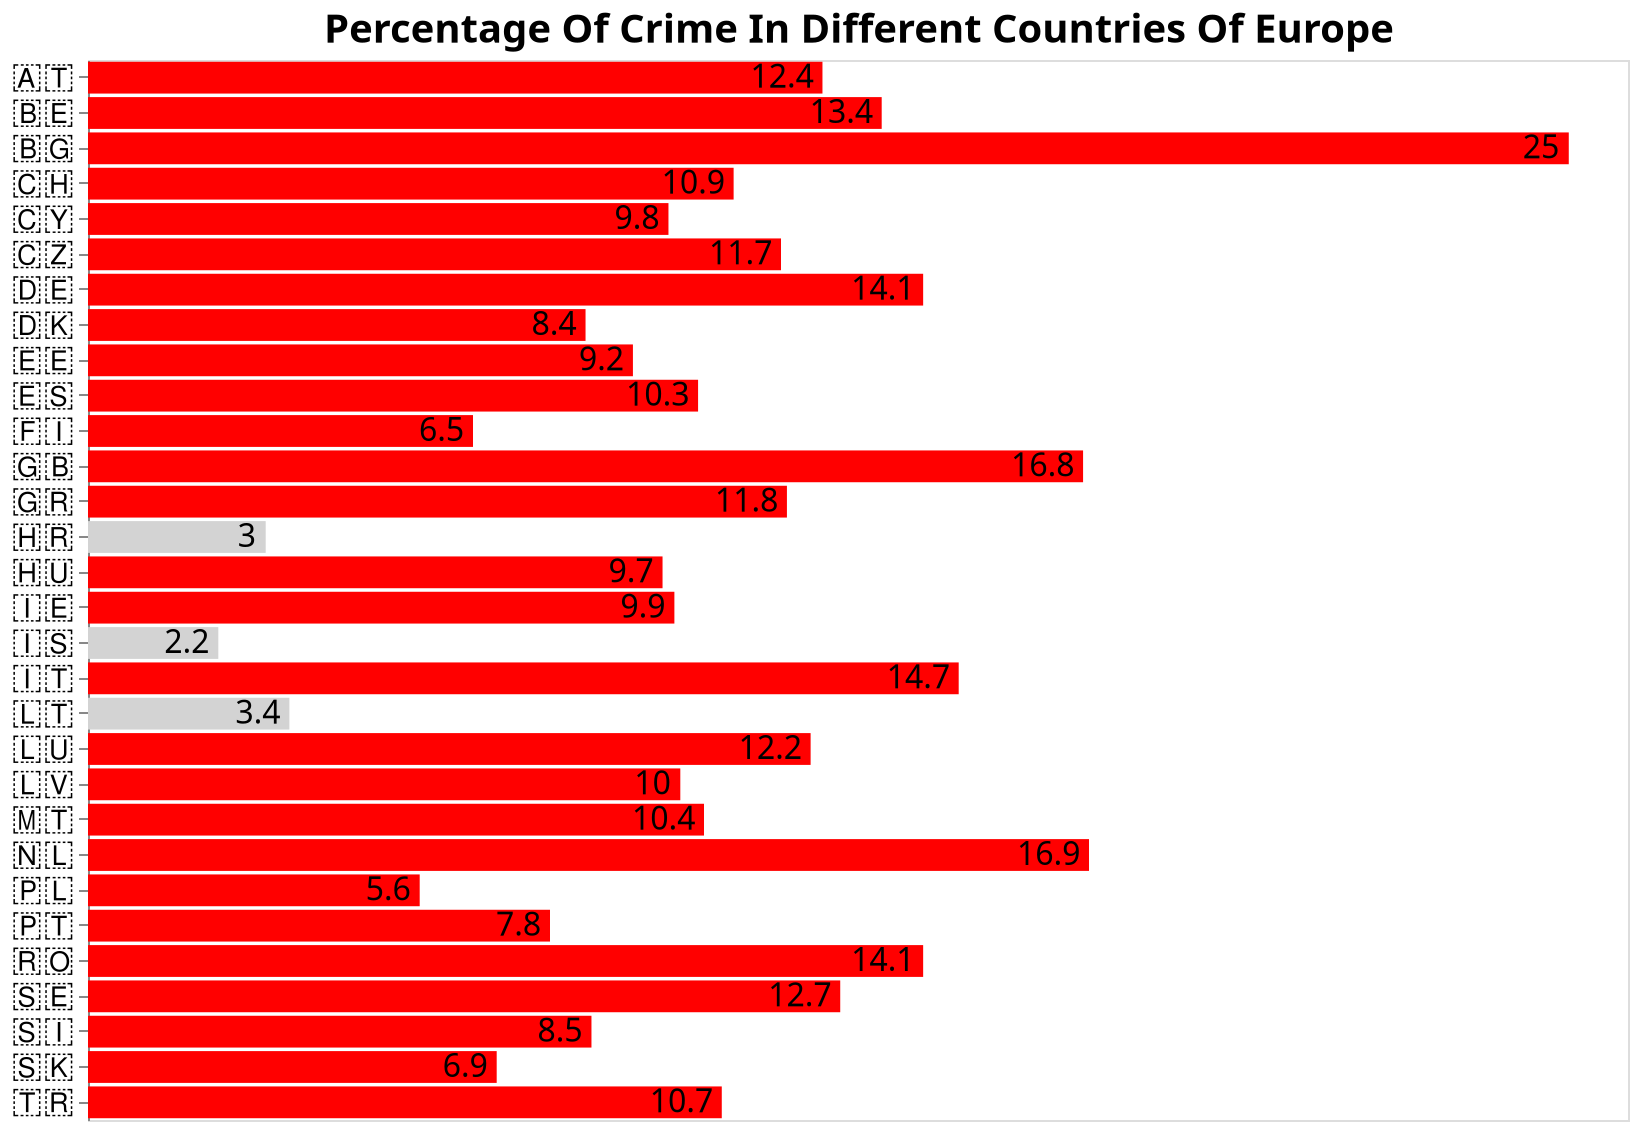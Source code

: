 {
  "$schema": "https://vega.github.io/schema/vega-lite/v4.json",
  "description": "Vega-Lite version of bar chart from https://observablehq.com/@d3/learn-d3-scales.",
  "title": {
    "text": "Percentage Of Crime In Different Countries Of Europe",
    "fontSize": 20
  },
  "width": 770,
  "height": 530,
  "background": "white",
  "data": {
    "values": [
      {"country": "🇦🇹", "PercentageofCrime": 12.4},
      {"country": "🇧🇪", "PercentageofCrime": 13.4},
      {"country": "🇧🇬", "PercentageofCrime": 25},
      {"country": "🇨🇭", "PercentageofCrime": 10.9},
      {"country": "🇨🇾", "PercentageofCrime": 9.8},
      {"country": "🇨🇿", "PercentageofCrime": 11.7},
      {"country": "🇩🇪", "PercentageofCrime": 14.1},
      {"country": "🇩🇰", "PercentageofCrime": 8.4},
      {"country": "🇪🇪", "PercentageofCrime": 9.2},
      {"country": "🇬🇷", "PercentageofCrime": 11.8},
      {"country": "🇪🇸", "PercentageofCrime": 10.3},
      {"country": "🇫🇮", "PercentageofCrime": 6.5},
      {"country": "🇭🇷", "PercentageofCrime": 3},
      {"country": "🇭🇺", "PercentageofCrime": 9.7},
      {"country": "🇮🇪", "PercentageofCrime": 9.9},
      {"country": "🇮🇸", "PercentageofCrime": 2.2},
      {"country": "🇮🇹", "PercentageofCrime": 14.7},
      {"country": "🇱🇹", "PercentageofCrime": 3.4},
      {"country": "🇱🇺", "PercentageofCrime": 12.2},
      {"country": "🇱🇻", "PercentageofCrime": 10},
      {"country": "🇲🇹", "PercentageofCrime": 10.4},
      {"country": "🇳🇱", "PercentageofCrime": 16.9},
      {"country": "🇵🇱", "PercentageofCrime": 5.6},
      {"country": "🇵🇹", "PercentageofCrime": 7.8},
      {"country": "🇷🇴", "PercentageofCrime": 14.1},
      {"country": "🇸🇪", "PercentageofCrime": 12.7},
      {"country": "🇸🇮", "PercentageofCrime": 8.5},
      {"country": "🇸🇰", "PercentageofCrime": 6.9},
      {"country": "🇹🇷", "PercentageofCrime": 10.7},
      {"country": "🇬🇧", "PercentageofCrime": 16.8}
    ]
  },
  "params": [
    {
      "name": "Country_selection",
      "bind": {
        "input": "select",
        "options": [
          null,
          "🇦🇹",
          "🇧🇪",
          "🇧🇬",
          "🇨🇭",
          "🇨🇾",
          "🇨🇿",
          "🇩🇪",
          "🇩🇰",
          "🇪🇪",
          "🇬🇷",
          "🇪🇸",
          "🇫🇮",
          "🇭🇷",
          "🇭🇺",
          "🇮🇪",
          "🇮🇸",
          "🇮🇹",
          "🇱🇹",
          "🇲🇹",
          "🇱🇺",
          "🇳🇱",
          "🇵🇹",
          "🇷🇴",
          "🇵🇱",
          "🇸🇪",
          "🇸🇮",
          "🇸🇰",
          "🇹🇷",
          "🇬🇧"
        ],
        "labels": [
          "Show All",
          "🇦🇹",
          "🇧🇪",
          "🇧🇬",
          "🇨🇭",
          "🇨🇾",
          "🇨🇿",
          "🇩🇪",
          "🇩🇰",
          "🇪🇪",
          "🇬🇷",
          "🇪🇸",
          "🇫🇮",
          "🇭🇷",
          "🇭🇺",
          "🇮🇪",
          "🇮🇸",
          "🇮🇹",
          "🇱🇹",
          "🇲🇹",
          "🇱🇺",
          "🇳🇱",
          "🇵🇹",
          "🇷🇴",
          "🇵🇱",
          "🇸🇪",
          "🇸🇮",
          "🇸🇰",
          "🇹🇷",
          "🇬🇧"
        ],
        "name": "Country Selection: "
      }
    }
  ],
  "transform": [
    {
      "filter": "Country_selection == null || datum.country == Country_selection"
    }
  ],
  "encoding": {
    "y": {
      "field": "country",
      "type": "nominal",
      "axis": {"title": null, "labelFontSize": 18}
    },
    "x": {
      "field": "PercentageofCrime",
      "type": "quantitative",
      "title": null,
      "axis": null
    }
  },
  "layer": [
    {
      "mark": "bar",
      "encoding": {
        "color": {
          "condition": {
            "test": {"field": "PercentageofCrime", "gt": 5},
            "value": "red"
          },
          "value": "lightgrey"
        }
      }
    },
    {
      "mark": {
        "type": "text",
        "fontSize": 16,
        "align": "right",
        "xOffset": -4,
        "aria": false
      },
      "encoding": {
        "text": {"field": "PercentageofCrime", "type": "quantitative"},
        "color": {"value": "Black"}
      }
    }
  ],
  "config": {"tick": {}}
}
